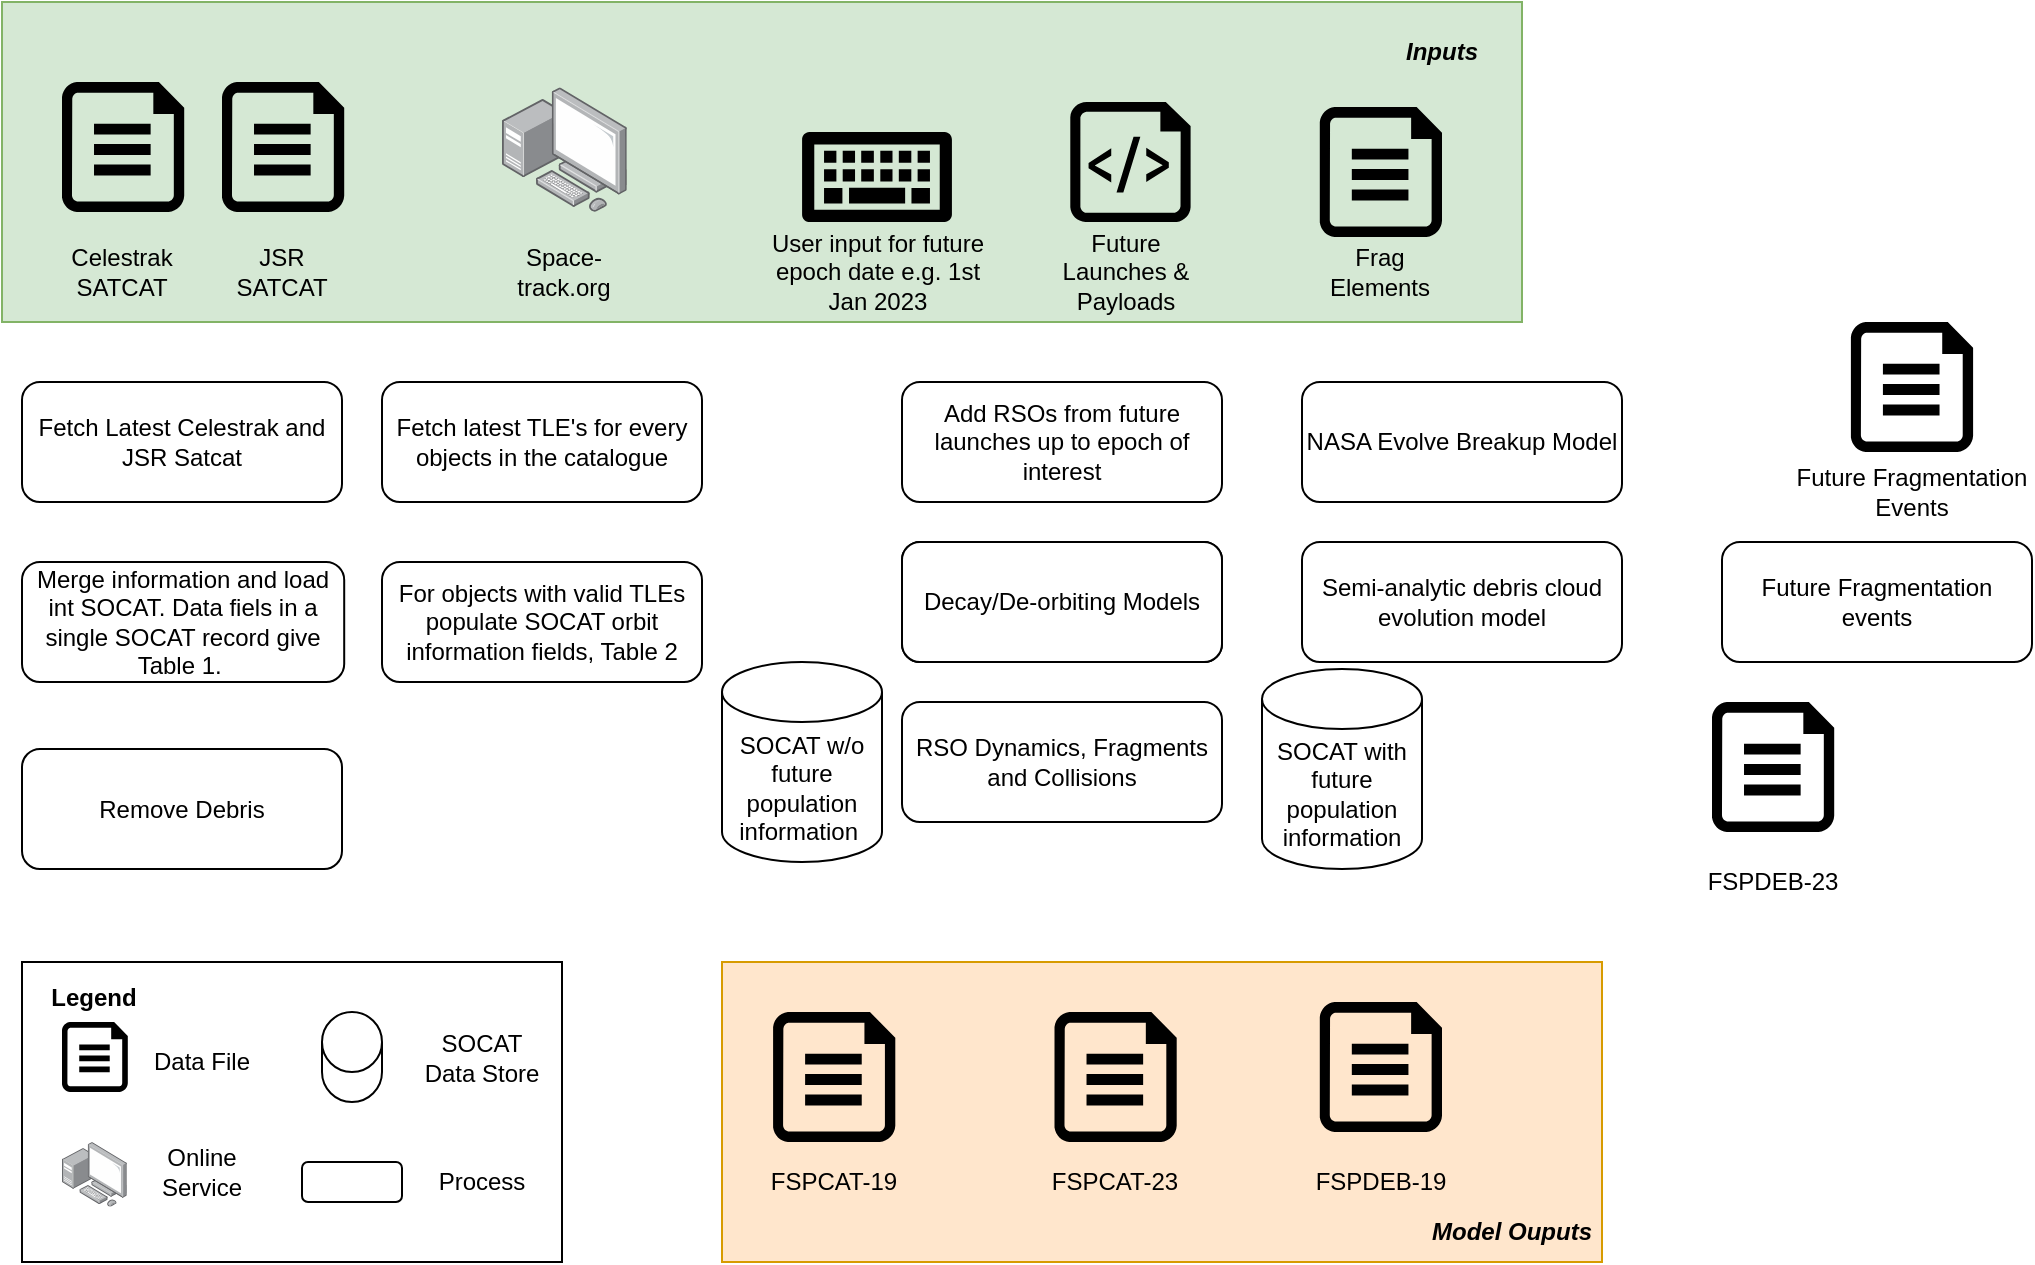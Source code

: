 <mxfile version="20.8.13" type="github">
  <diagram name="Page-1" id="-Ixd2XQv5i_Bm_aAaM5C">
    <mxGraphModel dx="1434" dy="717" grid="1" gridSize="10" guides="1" tooltips="1" connect="1" arrows="1" fold="1" page="1" pageScale="1" pageWidth="1169" pageHeight="827" math="0" shadow="0">
      <root>
        <mxCell id="0" />
        <mxCell id="1" parent="0" />
        <mxCell id="qqzJPgwfRlioofMwHy8X-1" value="" style="rounded=0;whiteSpace=wrap;html=1;fillColor=#d5e8d4;strokeColor=#82b366;" vertex="1" parent="1">
          <mxGeometry x="40" y="40" width="760" height="160" as="geometry" />
        </mxCell>
        <mxCell id="qqzJPgwfRlioofMwHy8X-2" value="" style="sketch=0;aspect=fixed;pointerEvents=1;shadow=0;dashed=0;html=1;strokeColor=none;labelPosition=center;verticalLabelPosition=bottom;verticalAlign=top;align=center;fillColor=#000000;shape=mxgraph.azure.file" vertex="1" parent="1">
          <mxGeometry x="70" y="80" width="61.1" height="65" as="geometry" />
        </mxCell>
        <mxCell id="qqzJPgwfRlioofMwHy8X-4" value="Celestrak SATCAT" style="text;html=1;strokeColor=none;fillColor=none;align=center;verticalAlign=middle;whiteSpace=wrap;rounded=0;" vertex="1" parent="1">
          <mxGeometry x="70" y="160" width="60" height="30" as="geometry" />
        </mxCell>
        <mxCell id="qqzJPgwfRlioofMwHy8X-5" value="" style="sketch=0;aspect=fixed;pointerEvents=1;shadow=0;dashed=0;html=1;strokeColor=none;labelPosition=center;verticalLabelPosition=bottom;verticalAlign=top;align=center;fillColor=#000000;shape=mxgraph.azure.file" vertex="1" parent="1">
          <mxGeometry x="150" y="80" width="61.1" height="65" as="geometry" />
        </mxCell>
        <mxCell id="qqzJPgwfRlioofMwHy8X-6" value="JSR SATCAT" style="text;html=1;strokeColor=none;fillColor=none;align=center;verticalAlign=middle;whiteSpace=wrap;rounded=0;" vertex="1" parent="1">
          <mxGeometry x="150" y="160" width="60" height="30" as="geometry" />
        </mxCell>
        <mxCell id="qqzJPgwfRlioofMwHy8X-7" value="" style="points=[];aspect=fixed;html=1;align=center;shadow=0;dashed=0;image;image=img/lib/allied_telesis/computer_and_terminals/Personal_Computer_with_Server.svg;fillColor=#000000;" vertex="1" parent="1">
          <mxGeometry x="290" y="82.6" width="62.4" height="62.4" as="geometry" />
        </mxCell>
        <mxCell id="qqzJPgwfRlioofMwHy8X-8" value="Space-track.org" style="text;html=1;strokeColor=none;fillColor=none;align=center;verticalAlign=middle;whiteSpace=wrap;rounded=0;" vertex="1" parent="1">
          <mxGeometry x="291.2" y="160" width="60" height="30" as="geometry" />
        </mxCell>
        <mxCell id="qqzJPgwfRlioofMwHy8X-9" value="" style="sketch=0;aspect=fixed;pointerEvents=1;shadow=0;dashed=0;html=1;strokeColor=none;labelPosition=center;verticalLabelPosition=bottom;verticalAlign=top;align=center;fillColor=#000000;shape=mxgraph.mscae.enterprise.keyboard" vertex="1" parent="1">
          <mxGeometry x="440" y="105" width="75" height="45" as="geometry" />
        </mxCell>
        <mxCell id="qqzJPgwfRlioofMwHy8X-10" value="User input for future epoch date e.g. 1st Jan 2023" style="text;html=1;strokeColor=none;fillColor=none;align=center;verticalAlign=middle;whiteSpace=wrap;rounded=0;" vertex="1" parent="1">
          <mxGeometry x="418.75" y="160" width="117.5" height="30" as="geometry" />
        </mxCell>
        <mxCell id="qqzJPgwfRlioofMwHy8X-11" value="" style="sketch=0;aspect=fixed;pointerEvents=1;shadow=0;dashed=0;html=1;strokeColor=none;labelPosition=center;verticalLabelPosition=bottom;verticalAlign=top;align=center;fillColor=#000000;shape=mxgraph.azure.file" vertex="1" parent="1">
          <mxGeometry x="698.9" y="92.5" width="61.1" height="65" as="geometry" />
        </mxCell>
        <mxCell id="qqzJPgwfRlioofMwHy8X-12" value="Frag Elements" style="text;html=1;strokeColor=none;fillColor=none;align=center;verticalAlign=middle;whiteSpace=wrap;rounded=0;" vertex="1" parent="1">
          <mxGeometry x="698.9" y="160" width="60" height="30" as="geometry" />
        </mxCell>
        <mxCell id="qqzJPgwfRlioofMwHy8X-13" value="Fetch Latest Celestrak and JSR Satcat" style="rounded=1;whiteSpace=wrap;html=1;" vertex="1" parent="1">
          <mxGeometry x="50" y="230" width="160" height="60" as="geometry" />
        </mxCell>
        <mxCell id="qqzJPgwfRlioofMwHy8X-14" value="Merge information and load int SOCAT. Data fiels in a single SOCAT record give Table 1.&amp;nbsp;" style="rounded=1;whiteSpace=wrap;html=1;" vertex="1" parent="1">
          <mxGeometry x="50" y="320" width="161.1" height="60" as="geometry" />
        </mxCell>
        <mxCell id="qqzJPgwfRlioofMwHy8X-15" value="Remove Debris" style="rounded=1;whiteSpace=wrap;html=1;" vertex="1" parent="1">
          <mxGeometry x="50" y="413.5" width="160" height="60" as="geometry" />
        </mxCell>
        <mxCell id="qqzJPgwfRlioofMwHy8X-17" value="Fetch latest TLE&#39;s for every objects in the catalogue" style="rounded=1;whiteSpace=wrap;html=1;" vertex="1" parent="1">
          <mxGeometry x="230" y="230" width="160" height="60" as="geometry" />
        </mxCell>
        <mxCell id="qqzJPgwfRlioofMwHy8X-18" value="For objects with valid TLEs populate SOCAT orbit information fields, Table 2" style="rounded=1;whiteSpace=wrap;html=1;" vertex="1" parent="1">
          <mxGeometry x="230" y="320" width="160" height="60" as="geometry" />
        </mxCell>
        <mxCell id="qqzJPgwfRlioofMwHy8X-19" value="SOCAT w/o future population information&amp;nbsp;" style="shape=cylinder3;whiteSpace=wrap;html=1;boundedLbl=1;backgroundOutline=1;size=15;" vertex="1" parent="1">
          <mxGeometry x="400" y="370" width="80" height="100" as="geometry" />
        </mxCell>
        <mxCell id="qqzJPgwfRlioofMwHy8X-20" value="Add RSOs from future launches up to epoch of interest" style="rounded=1;whiteSpace=wrap;html=1;" vertex="1" parent="1">
          <mxGeometry x="490" y="230" width="160" height="60" as="geometry" />
        </mxCell>
        <mxCell id="qqzJPgwfRlioofMwHy8X-21" value="Decay/De-orbiting Models" style="rounded=1;whiteSpace=wrap;html=1;" vertex="1" parent="1">
          <mxGeometry x="490" y="310" width="160" height="60" as="geometry" />
        </mxCell>
        <mxCell id="qqzJPgwfRlioofMwHy8X-22" value="Decay/De-orbiting Models" style="rounded=1;whiteSpace=wrap;html=1;" vertex="1" parent="1">
          <mxGeometry x="490" y="310" width="160" height="60" as="geometry" />
        </mxCell>
        <mxCell id="qqzJPgwfRlioofMwHy8X-23" value="RSO Dynamics, Fragments and Collisions" style="rounded=1;whiteSpace=wrap;html=1;" vertex="1" parent="1">
          <mxGeometry x="490" y="390" width="160" height="60" as="geometry" />
        </mxCell>
        <mxCell id="qqzJPgwfRlioofMwHy8X-24" value="SOCAT with future population information" style="shape=cylinder3;whiteSpace=wrap;html=1;boundedLbl=1;backgroundOutline=1;size=15;" vertex="1" parent="1">
          <mxGeometry x="670" y="373.5" width="80" height="100" as="geometry" />
        </mxCell>
        <mxCell id="qqzJPgwfRlioofMwHy8X-25" value="NASA Evolve Breakup Model" style="rounded=1;whiteSpace=wrap;html=1;" vertex="1" parent="1">
          <mxGeometry x="690" y="230" width="160" height="60" as="geometry" />
        </mxCell>
        <mxCell id="qqzJPgwfRlioofMwHy8X-26" value="Semi-analytic debris cloud evolution model" style="rounded=1;whiteSpace=wrap;html=1;" vertex="1" parent="1">
          <mxGeometry x="690" y="310" width="160" height="60" as="geometry" />
        </mxCell>
        <mxCell id="qqzJPgwfRlioofMwHy8X-27" value="" style="rounded=0;whiteSpace=wrap;html=1;" vertex="1" parent="1">
          <mxGeometry x="50" y="520" width="270" height="150" as="geometry" />
        </mxCell>
        <mxCell id="qqzJPgwfRlioofMwHy8X-28" value="" style="sketch=0;aspect=fixed;pointerEvents=1;shadow=0;dashed=0;html=1;strokeColor=none;labelPosition=center;verticalLabelPosition=bottom;verticalAlign=top;align=center;fillColor=#000000;shape=mxgraph.azure.file" vertex="1" parent="1">
          <mxGeometry x="70" y="550" width="32.9" height="35" as="geometry" />
        </mxCell>
        <mxCell id="qqzJPgwfRlioofMwHy8X-29" value="Data File" style="text;html=1;strokeColor=none;fillColor=none;align=center;verticalAlign=middle;whiteSpace=wrap;rounded=0;" vertex="1" parent="1">
          <mxGeometry x="110.0" y="555" width="60" height="30" as="geometry" />
        </mxCell>
        <mxCell id="qqzJPgwfRlioofMwHy8X-30" value="" style="points=[];aspect=fixed;html=1;align=center;shadow=0;dashed=0;image;image=img/lib/allied_telesis/computer_and_terminals/Personal_Computer_with_Server.svg;fillColor=#000000;" vertex="1" parent="1">
          <mxGeometry x="70" y="610" width="32.4" height="32.4" as="geometry" />
        </mxCell>
        <mxCell id="qqzJPgwfRlioofMwHy8X-31" value="Online Service" style="text;html=1;strokeColor=none;fillColor=none;align=center;verticalAlign=middle;whiteSpace=wrap;rounded=0;" vertex="1" parent="1">
          <mxGeometry x="110.0" y="610" width="60" height="30" as="geometry" />
        </mxCell>
        <mxCell id="qqzJPgwfRlioofMwHy8X-32" value="" style="shape=cylinder3;whiteSpace=wrap;html=1;boundedLbl=1;backgroundOutline=1;size=15;" vertex="1" parent="1">
          <mxGeometry x="200" y="545" width="30" height="45" as="geometry" />
        </mxCell>
        <mxCell id="qqzJPgwfRlioofMwHy8X-33" value="SOCAT Data Store" style="text;html=1;strokeColor=none;fillColor=none;align=center;verticalAlign=middle;whiteSpace=wrap;rounded=0;" vertex="1" parent="1">
          <mxGeometry x="250.0" y="552.5" width="60" height="30" as="geometry" />
        </mxCell>
        <mxCell id="qqzJPgwfRlioofMwHy8X-34" value="" style="rounded=1;whiteSpace=wrap;html=1;" vertex="1" parent="1">
          <mxGeometry x="190" y="620" width="50" height="20" as="geometry" />
        </mxCell>
        <mxCell id="qqzJPgwfRlioofMwHy8X-35" value="Process" style="text;html=1;strokeColor=none;fillColor=none;align=center;verticalAlign=middle;whiteSpace=wrap;rounded=0;" vertex="1" parent="1">
          <mxGeometry x="250.0" y="615" width="60" height="30" as="geometry" />
        </mxCell>
        <mxCell id="qqzJPgwfRlioofMwHy8X-36" value="&lt;b&gt;Legend&lt;/b&gt;" style="text;html=1;strokeColor=none;fillColor=none;align=center;verticalAlign=middle;whiteSpace=wrap;rounded=0;" vertex="1" parent="1">
          <mxGeometry x="56.45" y="522.5" width="60" height="30" as="geometry" />
        </mxCell>
        <mxCell id="qqzJPgwfRlioofMwHy8X-37" value="" style="rounded=0;whiteSpace=wrap;html=1;fillColor=#ffe6cc;strokeColor=#d79b00;" vertex="1" parent="1">
          <mxGeometry x="400" y="520" width="440" height="150" as="geometry" />
        </mxCell>
        <mxCell id="qqzJPgwfRlioofMwHy8X-38" value="" style="sketch=0;aspect=fixed;pointerEvents=1;shadow=0;dashed=0;html=1;strokeColor=none;labelPosition=center;verticalLabelPosition=bottom;verticalAlign=top;align=center;fillColor=#000000;shape=mxgraph.azure.file" vertex="1" parent="1">
          <mxGeometry x="425.55" y="545" width="61.1" height="65" as="geometry" />
        </mxCell>
        <mxCell id="qqzJPgwfRlioofMwHy8X-39" value="FSPCAT-19" style="text;html=1;strokeColor=none;fillColor=none;align=center;verticalAlign=middle;whiteSpace=wrap;rounded=0;" vertex="1" parent="1">
          <mxGeometry x="421.1" y="615" width="70" height="30" as="geometry" />
        </mxCell>
        <mxCell id="qqzJPgwfRlioofMwHy8X-40" value="" style="sketch=0;aspect=fixed;pointerEvents=1;shadow=0;dashed=0;html=1;strokeColor=none;labelPosition=center;verticalLabelPosition=bottom;verticalAlign=top;align=center;fillColor=#000000;shape=mxgraph.azure.file" vertex="1" parent="1">
          <mxGeometry x="566.25" y="545" width="61.1" height="65" as="geometry" />
        </mxCell>
        <mxCell id="qqzJPgwfRlioofMwHy8X-41" value="FSPCAT-23" style="text;html=1;strokeColor=none;fillColor=none;align=center;verticalAlign=middle;whiteSpace=wrap;rounded=0;" vertex="1" parent="1">
          <mxGeometry x="559.3" y="615" width="75" height="30" as="geometry" />
        </mxCell>
        <mxCell id="qqzJPgwfRlioofMwHy8X-42" value="" style="sketch=0;aspect=fixed;pointerEvents=1;shadow=0;dashed=0;html=1;strokeColor=none;labelPosition=center;verticalLabelPosition=bottom;verticalAlign=top;align=center;fillColor=#000000;shape=mxgraph.azure.file" vertex="1" parent="1">
          <mxGeometry x="698.9" y="540" width="61.1" height="65" as="geometry" />
        </mxCell>
        <mxCell id="qqzJPgwfRlioofMwHy8X-43" value="FSPDEB-19" style="text;html=1;strokeColor=none;fillColor=none;align=center;verticalAlign=middle;whiteSpace=wrap;rounded=0;" vertex="1" parent="1">
          <mxGeometry x="693.9" y="615" width="71.1" height="30" as="geometry" />
        </mxCell>
        <mxCell id="qqzJPgwfRlioofMwHy8X-44" value="" style="verticalLabelPosition=bottom;html=1;verticalAlign=top;align=center;strokeColor=none;fillColor=#000000;shape=mxgraph.azure.script_file;pointerEvents=1;" vertex="1" parent="1">
          <mxGeometry x="574.15" y="90" width="60.15" height="60" as="geometry" />
        </mxCell>
        <mxCell id="qqzJPgwfRlioofMwHy8X-45" value="Future Launches &amp;amp; Payloads" style="text;html=1;strokeColor=none;fillColor=none;align=center;verticalAlign=middle;whiteSpace=wrap;rounded=0;" vertex="1" parent="1">
          <mxGeometry x="559.3" y="160" width="85.7" height="30" as="geometry" />
        </mxCell>
        <mxCell id="qqzJPgwfRlioofMwHy8X-46" value="&lt;b&gt;&lt;i&gt;Inputs&lt;/i&gt;&lt;/b&gt;" style="text;html=1;strokeColor=none;fillColor=none;align=center;verticalAlign=middle;whiteSpace=wrap;rounded=0;" vertex="1" parent="1">
          <mxGeometry x="730" y="50" width="60" height="30" as="geometry" />
        </mxCell>
        <mxCell id="qqzJPgwfRlioofMwHy8X-47" value="&lt;b&gt;&lt;i&gt;Model Ouputs&lt;/i&gt;&lt;/b&gt;" style="text;html=1;strokeColor=none;fillColor=none;align=center;verticalAlign=middle;whiteSpace=wrap;rounded=0;" vertex="1" parent="1">
          <mxGeometry x="750" y="640" width="90" height="30" as="geometry" />
        </mxCell>
        <mxCell id="qqzJPgwfRlioofMwHy8X-48" value="" style="sketch=0;aspect=fixed;pointerEvents=1;shadow=0;dashed=0;html=1;strokeColor=none;labelPosition=center;verticalLabelPosition=bottom;verticalAlign=top;align=center;fillColor=#000000;shape=mxgraph.azure.file" vertex="1" parent="1">
          <mxGeometry x="895" y="390" width="61.1" height="65" as="geometry" />
        </mxCell>
        <mxCell id="qqzJPgwfRlioofMwHy8X-49" value="FSPDEB-23" style="text;html=1;strokeColor=none;fillColor=none;align=center;verticalAlign=middle;whiteSpace=wrap;rounded=0;" vertex="1" parent="1">
          <mxGeometry x="890" y="465" width="71.1" height="30" as="geometry" />
        </mxCell>
        <mxCell id="qqzJPgwfRlioofMwHy8X-51" value="Future Fragmentation events" style="rounded=1;whiteSpace=wrap;html=1;" vertex="1" parent="1">
          <mxGeometry x="900" y="310" width="155" height="60" as="geometry" />
        </mxCell>
        <mxCell id="qqzJPgwfRlioofMwHy8X-52" value="" style="sketch=0;aspect=fixed;pointerEvents=1;shadow=0;dashed=0;html=1;strokeColor=none;labelPosition=center;verticalLabelPosition=bottom;verticalAlign=top;align=center;fillColor=#000000;shape=mxgraph.azure.file" vertex="1" parent="1">
          <mxGeometry x="964.45" y="200" width="61.1" height="65" as="geometry" />
        </mxCell>
        <mxCell id="qqzJPgwfRlioofMwHy8X-53" value="Future Fragmentation Events" style="text;html=1;strokeColor=none;fillColor=none;align=center;verticalAlign=middle;whiteSpace=wrap;rounded=0;" vertex="1" parent="1">
          <mxGeometry x="935" y="270" width="120" height="30" as="geometry" />
        </mxCell>
      </root>
    </mxGraphModel>
  </diagram>
</mxfile>
